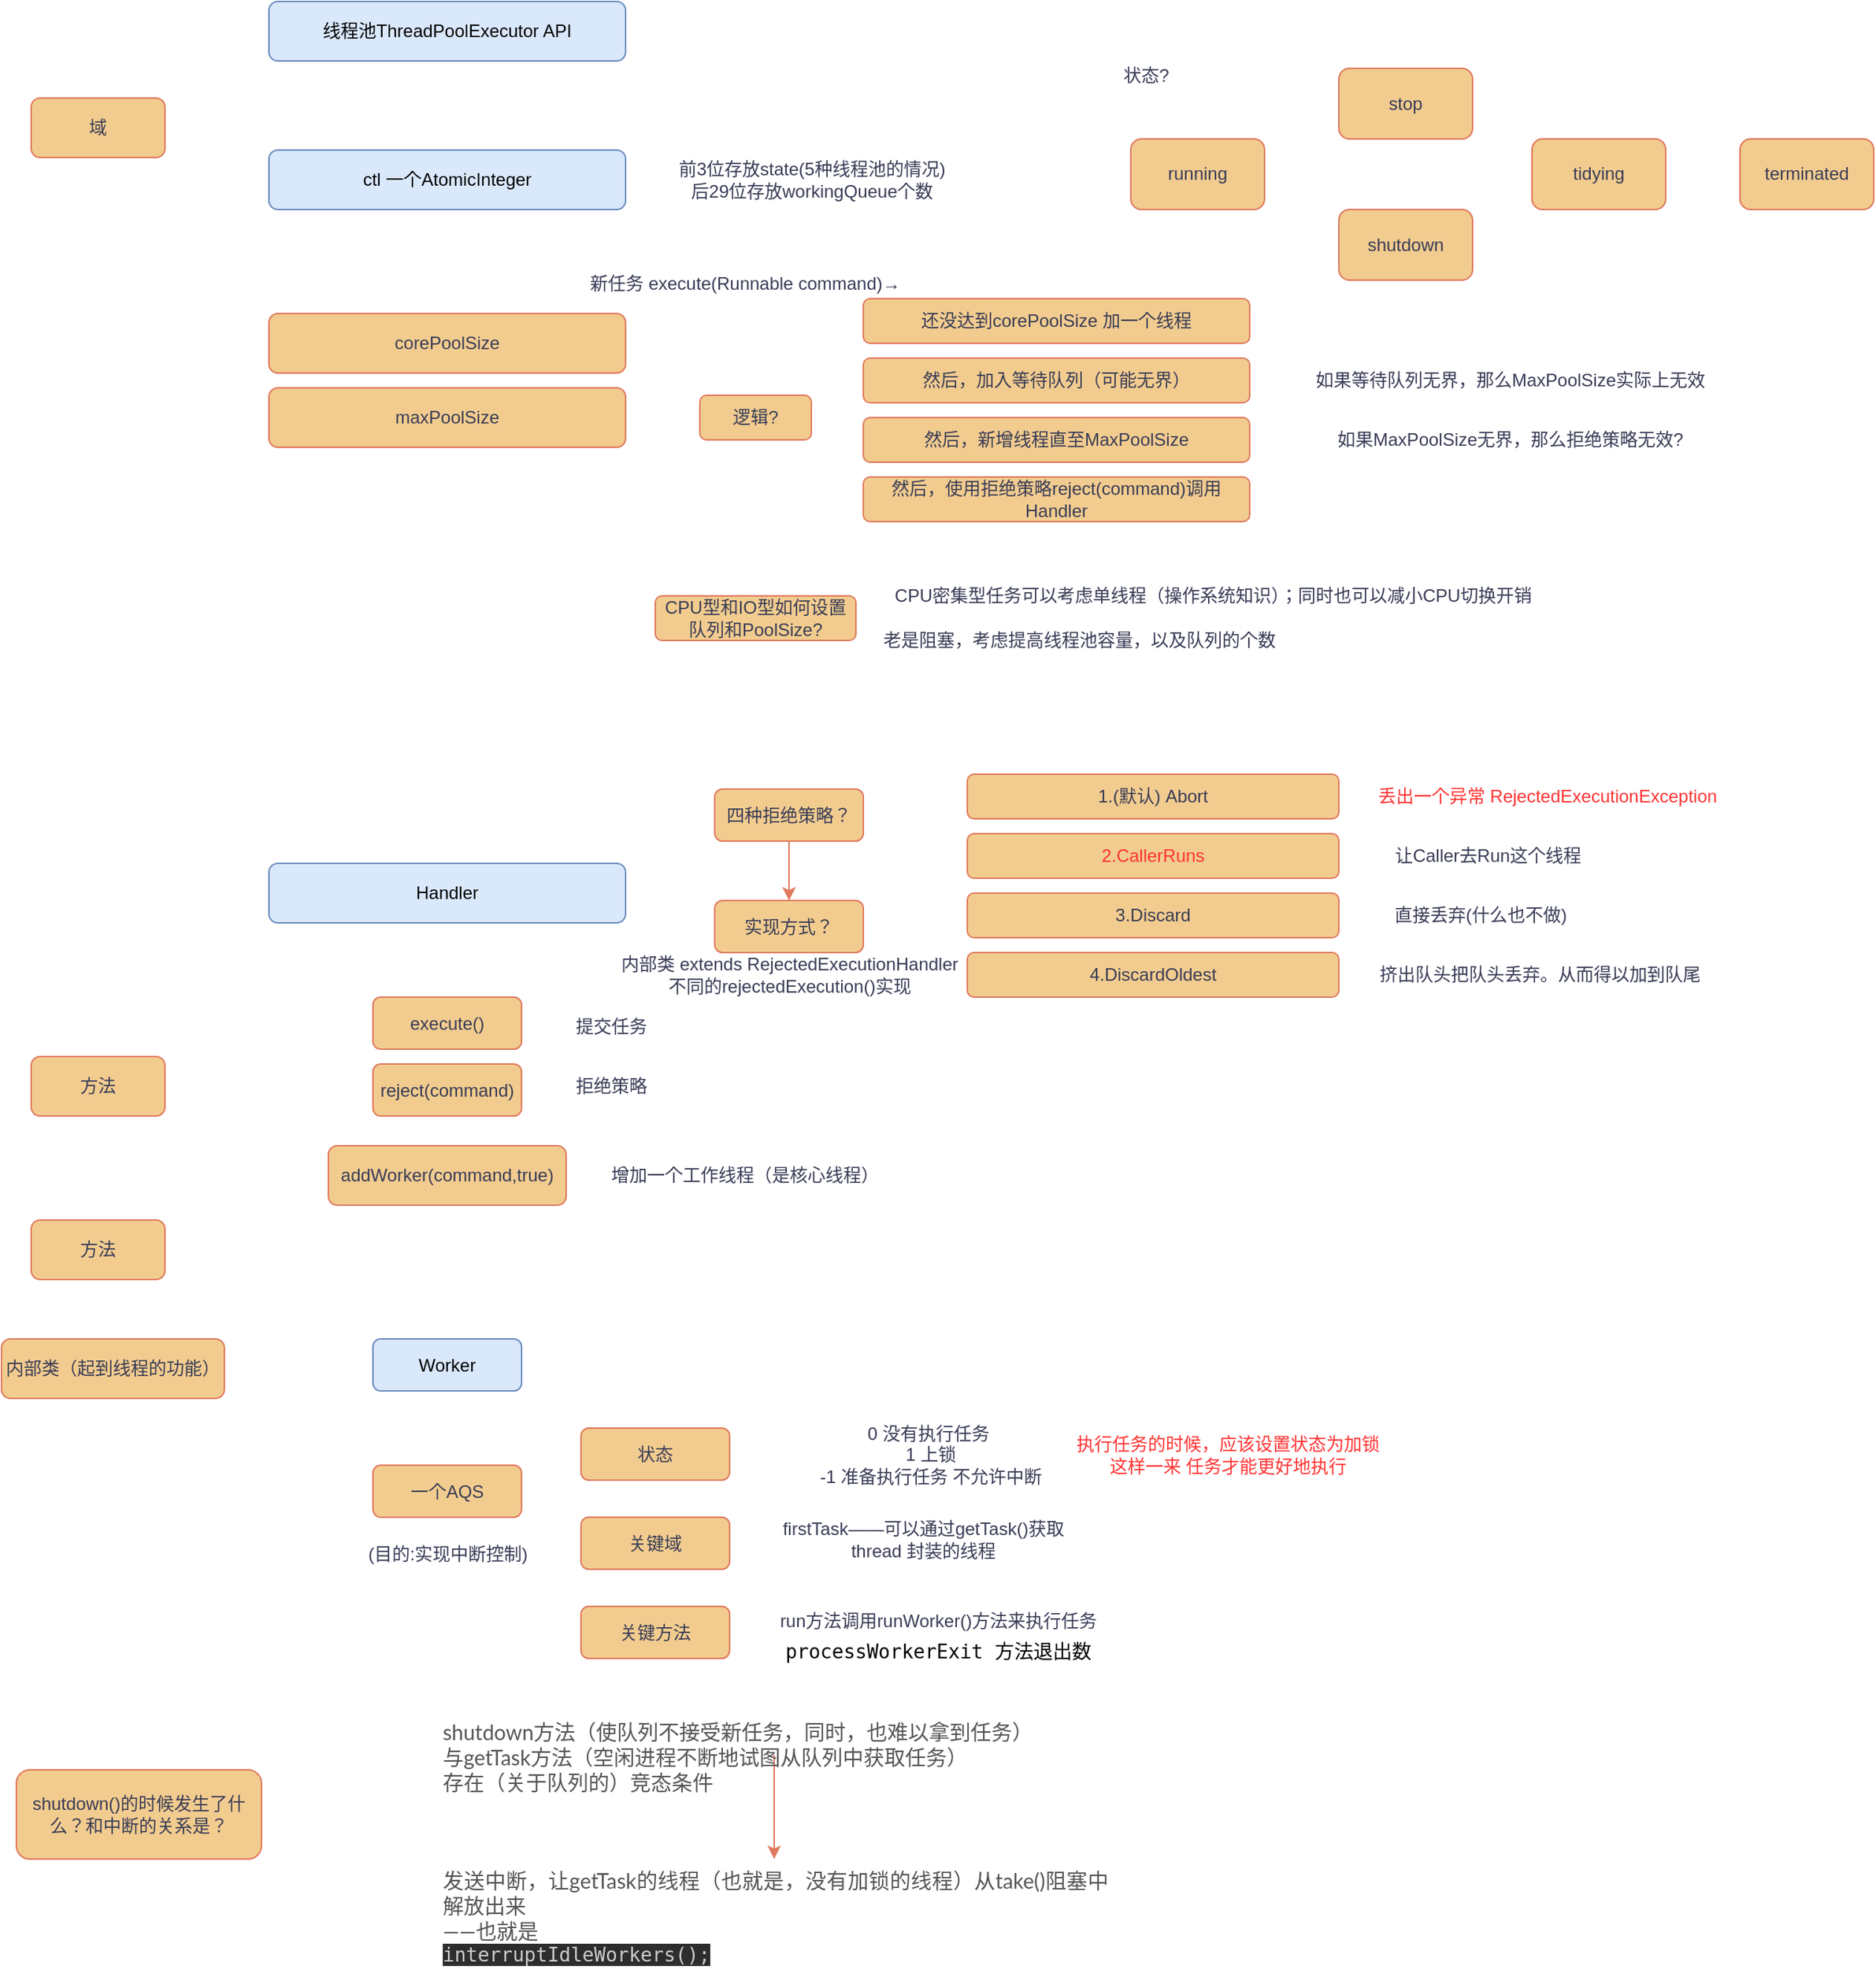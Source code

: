 <mxfile version="13.7.9" type="device"><diagram id="q56FMzyUGoRf5qmeeL5z" name="第 1 页"><mxGraphModel dx="813" dy="470" grid="1" gridSize="10" guides="1" tooltips="1" connect="1" arrows="1" fold="1" page="1" pageScale="1" pageWidth="3300" pageHeight="4681" background="#ffffff" math="0" shadow="0"><root><mxCell id="0"/><mxCell id="1" parent="0"/><mxCell id="JcNRVGDhFBZTR1po5ZH2-1" value="线程池ThreadPoolExecutor API" style="whiteSpace=wrap;html=1;sketch=0;strokeColor=#6c8ebf;fillColor=#dae8fc;rounded=1;" parent="1" vertex="1"><mxGeometry x="300" y="210" width="240" height="40" as="geometry"/></mxCell><mxCell id="JcNRVGDhFBZTR1po5ZH2-2" value="ctl 一个AtomicInteger" style="whiteSpace=wrap;html=1;sketch=0;strokeColor=#6c8ebf;fillColor=#dae8fc;rounded=1;" parent="1" vertex="1"><mxGeometry x="300" y="310" width="240" height="40" as="geometry"/></mxCell><mxCell id="JcNRVGDhFBZTR1po5ZH2-3" value="前3位存放state(5种线程池的情况)&lt;br&gt;后29位存放workingQueue个数" style="text;html=1;align=center;verticalAlign=middle;resizable=0;points=[];autosize=1;fontColor=#393C56;rounded=1;" parent="1" vertex="1"><mxGeometry x="570" y="315" width="190" height="30" as="geometry"/></mxCell><mxCell id="JcNRVGDhFBZTR1po5ZH2-5" value="域" style="whiteSpace=wrap;html=1;sketch=0;strokeColor=#E07A5F;fillColor=#F2CC8F;fontColor=#393C56;rounded=1;" parent="1" vertex="1"><mxGeometry x="140" y="275" width="90" height="40" as="geometry"/></mxCell><mxCell id="JcNRVGDhFBZTR1po5ZH2-6" value="running" style="whiteSpace=wrap;html=1;sketch=0;strokeColor=#E07A5F;fillColor=#F2CC8F;fontColor=#393C56;rounded=1;" parent="1" vertex="1"><mxGeometry x="880" y="302.5" width="90" height="47.5" as="geometry"/></mxCell><mxCell id="JcNRVGDhFBZTR1po5ZH2-7" value="&lt;span&gt;状态?&lt;/span&gt;" style="text;html=1;align=center;verticalAlign=middle;resizable=0;points=[];autosize=1;fontColor=#393C56;" parent="1" vertex="1"><mxGeometry x="865" y="250" width="50" height="20" as="geometry"/></mxCell><mxCell id="JcNRVGDhFBZTR1po5ZH2-8" value="shutdown" style="whiteSpace=wrap;html=1;sketch=0;strokeColor=#E07A5F;fillColor=#F2CC8F;fontColor=#393C56;rounded=1;" parent="1" vertex="1"><mxGeometry x="1020" y="350" width="90" height="47.5" as="geometry"/></mxCell><mxCell id="JcNRVGDhFBZTR1po5ZH2-9" value="stop" style="whiteSpace=wrap;html=1;sketch=0;strokeColor=#E07A5F;fillColor=#F2CC8F;fontColor=#393C56;rounded=1;" parent="1" vertex="1"><mxGeometry x="1020" y="255" width="90" height="47.5" as="geometry"/></mxCell><mxCell id="JcNRVGDhFBZTR1po5ZH2-10" value="tidying" style="whiteSpace=wrap;html=1;sketch=0;strokeColor=#E07A5F;fillColor=#F2CC8F;fontColor=#393C56;rounded=1;" parent="1" vertex="1"><mxGeometry x="1150" y="302.5" width="90" height="47.5" as="geometry"/></mxCell><mxCell id="JcNRVGDhFBZTR1po5ZH2-11" value="terminated" style="whiteSpace=wrap;html=1;sketch=0;strokeColor=#E07A5F;fillColor=#F2CC8F;fontColor=#393C56;rounded=1;" parent="1" vertex="1"><mxGeometry x="1290" y="302.5" width="90" height="47.5" as="geometry"/></mxCell><mxCell id="JcNRVGDhFBZTR1po5ZH2-12" value="逻辑?" style="whiteSpace=wrap;html=1;sketch=0;strokeColor=#E07A5F;fillColor=#F2CC8F;fontColor=#393C56;rounded=1;" parent="1" vertex="1"><mxGeometry x="590" y="475" width="75" height="30" as="geometry"/></mxCell><mxCell id="JcNRVGDhFBZTR1po5ZH2-13" value="corePoolSize" style="whiteSpace=wrap;html=1;sketch=0;strokeColor=#E07A5F;fillColor=#F2CC8F;fontColor=#393C56;rounded=1;" parent="1" vertex="1"><mxGeometry x="300" y="420" width="240" height="40" as="geometry"/></mxCell><mxCell id="JcNRVGDhFBZTR1po5ZH2-14" value="maxPoolSize" style="whiteSpace=wrap;html=1;sketch=0;strokeColor=#E07A5F;fillColor=#F2CC8F;fontColor=#393C56;rounded=1;" parent="1" vertex="1"><mxGeometry x="300" y="470" width="240" height="40" as="geometry"/></mxCell><mxCell id="JcNRVGDhFBZTR1po5ZH2-15" value="还没达到corePoolSize 加一个线程" style="whiteSpace=wrap;html=1;sketch=0;strokeColor=#E07A5F;fillColor=#F2CC8F;fontColor=#393C56;rounded=1;" parent="1" vertex="1"><mxGeometry x="700" y="410" width="260" height="30" as="geometry"/></mxCell><mxCell id="JcNRVGDhFBZTR1po5ZH2-16" value="然后，加入等待队列（可能无界）" style="whiteSpace=wrap;html=1;sketch=0;strokeColor=#E07A5F;fillColor=#F2CC8F;fontColor=#393C56;rounded=1;" parent="1" vertex="1"><mxGeometry x="700" y="450" width="260" height="30" as="geometry"/></mxCell><mxCell id="JcNRVGDhFBZTR1po5ZH2-17" value="然后，新增线程直至MaxPoolSize" style="whiteSpace=wrap;html=1;sketch=0;strokeColor=#E07A5F;fillColor=#F2CC8F;fontColor=#393C56;rounded=1;" parent="1" vertex="1"><mxGeometry x="700" y="490" width="260" height="30" as="geometry"/></mxCell><mxCell id="JcNRVGDhFBZTR1po5ZH2-19" value="然后，使用拒绝策略reject(command)调用Handler" style="whiteSpace=wrap;html=1;sketch=0;strokeColor=#E07A5F;fillColor=#F2CC8F;fontColor=#393C56;rounded=1;" parent="1" vertex="1"><mxGeometry x="700" y="530" width="260" height="30" as="geometry"/></mxCell><mxCell id="JcNRVGDhFBZTR1po5ZH2-21" value="新任务 execute(Runnable command)→" style="text;html=1;align=center;verticalAlign=middle;resizable=0;points=[];autosize=1;fontColor=#393C56;" parent="1" vertex="1"><mxGeometry x="510" y="390" width="220" height="20" as="geometry"/></mxCell><mxCell id="JcNRVGDhFBZTR1po5ZH2-22" value="如果等待队列无界，那么MaxPoolSize实际上无效" style="text;html=1;align=center;verticalAlign=middle;resizable=0;points=[];autosize=1;fontColor=#393C56;" parent="1" vertex="1"><mxGeometry x="995" y="455" width="280" height="20" as="geometry"/></mxCell><mxCell id="JcNRVGDhFBZTR1po5ZH2-23" value="如果MaxPoolSize无界，那么拒绝策略无效?" style="text;html=1;align=center;verticalAlign=middle;resizable=0;points=[];autosize=1;fontColor=#393C56;" parent="1" vertex="1"><mxGeometry x="1010" y="495" width="250" height="20" as="geometry"/></mxCell><mxCell id="JcNRVGDhFBZTR1po5ZH2-24" value="CPU型和IO型如何设置队列和PoolSize?" style="whiteSpace=wrap;html=1;sketch=0;strokeColor=#E07A5F;fillColor=#F2CC8F;fontColor=#393C56;rounded=1;" parent="1" vertex="1"><mxGeometry x="560" y="610" width="135" height="30" as="geometry"/></mxCell><mxCell id="JcNRVGDhFBZTR1po5ZH2-25" value="CPU密集型任务可以考虑单线程（操作系统知识）；同时也可以减小CPU切换开销" style="text;html=1;align=center;verticalAlign=middle;resizable=0;points=[];autosize=1;fontColor=#393C56;" parent="1" vertex="1"><mxGeometry x="710" y="600" width="450" height="20" as="geometry"/></mxCell><mxCell id="JcNRVGDhFBZTR1po5ZH2-26" value="老是阻塞，考虑提高线程池容量，以及队列的个数" style="text;html=1;align=center;verticalAlign=middle;resizable=0;points=[];autosize=1;fontColor=#393C56;" parent="1" vertex="1"><mxGeometry x="705" y="630" width="280" height="20" as="geometry"/></mxCell><mxCell id="JcNRVGDhFBZTR1po5ZH2-27" value="Handler" style="whiteSpace=wrap;html=1;sketch=0;strokeColor=#6c8ebf;fillColor=#dae8fc;rounded=1;" parent="1" vertex="1"><mxGeometry x="300" y="790" width="240" height="40" as="geometry"/></mxCell><mxCell id="JcNRVGDhFBZTR1po5ZH2-57" value="" style="edgeStyle=orthogonalEdgeStyle;curved=1;rounded=1;sketch=0;orthogonalLoop=1;jettySize=auto;html=1;strokeColor=#E07A5F;fillColor=#F2CC8F;fontColor=#393C56;" parent="1" source="JcNRVGDhFBZTR1po5ZH2-28" target="JcNRVGDhFBZTR1po5ZH2-56" edge="1"><mxGeometry relative="1" as="geometry"/></mxCell><mxCell id="JcNRVGDhFBZTR1po5ZH2-28" value="四种拒绝策略？" style="whiteSpace=wrap;html=1;sketch=0;strokeColor=#E07A5F;fillColor=#F2CC8F;fontColor=#393C56;rounded=1;" parent="1" vertex="1"><mxGeometry x="600" y="740" width="100" height="35" as="geometry"/></mxCell><mxCell id="JcNRVGDhFBZTR1po5ZH2-29" value="方法" style="whiteSpace=wrap;html=1;sketch=0;strokeColor=#E07A5F;fillColor=#F2CC8F;fontColor=#393C56;rounded=1;" parent="1" vertex="1"><mxGeometry x="140" y="920" width="90" height="40" as="geometry"/></mxCell><mxCell id="JcNRVGDhFBZTR1po5ZH2-31" value="reject(command)" style="whiteSpace=wrap;html=1;sketch=0;strokeColor=#E07A5F;fillColor=#F2CC8F;fontColor=#393C56;rounded=1;" parent="1" vertex="1"><mxGeometry x="370" y="925" width="100" height="35" as="geometry"/></mxCell><mxCell id="JcNRVGDhFBZTR1po5ZH2-32" value="拒绝策略" style="text;html=1;align=center;verticalAlign=middle;resizable=0;points=[];autosize=1;fontColor=#393C56;" parent="1" vertex="1"><mxGeometry x="500" y="930" width="60" height="20" as="geometry"/></mxCell><mxCell id="JcNRVGDhFBZTR1po5ZH2-33" value="addWorker(command,true)" style="whiteSpace=wrap;html=1;sketch=0;strokeColor=#E07A5F;fillColor=#F2CC8F;fontColor=#393C56;rounded=1;" parent="1" vertex="1"><mxGeometry x="340" y="980" width="160" height="40" as="geometry"/></mxCell><mxCell id="JcNRVGDhFBZTR1po5ZH2-34" value="增加一个工作线程（是核心线程）" style="text;html=1;align=center;verticalAlign=middle;resizable=0;points=[];autosize=1;fontColor=#393C56;" parent="1" vertex="1"><mxGeometry x="520" y="990" width="200" height="20" as="geometry"/></mxCell><mxCell id="JcNRVGDhFBZTR1po5ZH2-36" value="execute()" style="whiteSpace=wrap;html=1;sketch=0;strokeColor=#E07A5F;fillColor=#F2CC8F;fontColor=#393C56;rounded=1;" parent="1" vertex="1"><mxGeometry x="370" y="880" width="100" height="35" as="geometry"/></mxCell><mxCell id="JcNRVGDhFBZTR1po5ZH2-37" value="提交任务" style="text;html=1;align=center;verticalAlign=middle;resizable=0;points=[];autosize=1;fontColor=#393C56;" parent="1" vertex="1"><mxGeometry x="500" y="890" width="60" height="20" as="geometry"/></mxCell><mxCell id="JcNRVGDhFBZTR1po5ZH2-38" value="内部类（起到线程的功能）" style="whiteSpace=wrap;html=1;sketch=0;strokeColor=#E07A5F;fillColor=#F2CC8F;fontColor=#393C56;rounded=1;" parent="1" vertex="1"><mxGeometry x="120" y="1110" width="150" height="40" as="geometry"/></mxCell><mxCell id="JcNRVGDhFBZTR1po5ZH2-39" value="Worker" style="whiteSpace=wrap;html=1;sketch=0;strokeColor=#6c8ebf;fillColor=#dae8fc;rounded=1;" parent="1" vertex="1"><mxGeometry x="370" y="1110" width="100" height="35" as="geometry"/></mxCell><mxCell id="JcNRVGDhFBZTR1po5ZH2-41" value="一个AQS" style="whiteSpace=wrap;html=1;sketch=0;strokeColor=#E07A5F;fillColor=#F2CC8F;fontColor=#393C56;rounded=1;" parent="1" vertex="1"><mxGeometry x="370" y="1195" width="100" height="35" as="geometry"/></mxCell><mxCell id="JcNRVGDhFBZTR1po5ZH2-42" value="状态" style="whiteSpace=wrap;html=1;sketch=0;strokeColor=#E07A5F;fillColor=#F2CC8F;fontColor=#393C56;rounded=1;" parent="1" vertex="1"><mxGeometry x="510" y="1170" width="100" height="35" as="geometry"/></mxCell><mxCell id="JcNRVGDhFBZTR1po5ZH2-43" value="关键域" style="whiteSpace=wrap;html=1;sketch=0;strokeColor=#E07A5F;fillColor=#F2CC8F;fontColor=#393C56;rounded=1;" parent="1" vertex="1"><mxGeometry x="510" y="1230" width="100" height="35" as="geometry"/></mxCell><mxCell id="JcNRVGDhFBZTR1po5ZH2-44" value="firstTask——可以通过getTask()获取&lt;br&gt;thread 封装的线程" style="text;html=1;align=center;verticalAlign=middle;resizable=0;points=[];autosize=1;fontColor=#393C56;" parent="1" vertex="1"><mxGeometry x="640" y="1230" width="200" height="30" as="geometry"/></mxCell><mxCell id="JcNRVGDhFBZTR1po5ZH2-45" value="0 没有执行任务&amp;nbsp;&lt;br&gt;1 上锁&lt;br&gt;-1 准备执行任务 不允许中断" style="text;html=1;align=center;verticalAlign=middle;resizable=0;points=[];autosize=1;fontColor=#393C56;" parent="1" vertex="1"><mxGeometry x="665" y="1162.5" width="160" height="50" as="geometry"/></mxCell><mxCell id="JcNRVGDhFBZTR1po5ZH2-46" value="关键方法" style="whiteSpace=wrap;html=1;sketch=0;strokeColor=#E07A5F;fillColor=#F2CC8F;fontColor=#393C56;rounded=1;" parent="1" vertex="1"><mxGeometry x="510" y="1290" width="100" height="35" as="geometry"/></mxCell><mxCell id="JcNRVGDhFBZTR1po5ZH2-47" value="run方法调用runWorker()方法来执行任务" style="text;html=1;align=center;verticalAlign=middle;resizable=0;points=[];autosize=1;fontColor=#393C56;" parent="1" vertex="1"><mxGeometry x="635" y="1290" width="230" height="20" as="geometry"/></mxCell><mxCell id="JcNRVGDhFBZTR1po5ZH2-48" value="(目的:实现中断控制)" style="text;html=1;align=center;verticalAlign=middle;resizable=0;points=[];autosize=1;fontColor=#393C56;" parent="1" vertex="1"><mxGeometry x="360" y="1245" width="120" height="20" as="geometry"/></mxCell><mxCell id="JcNRVGDhFBZTR1po5ZH2-49" value="1.(默认) Abort" style="whiteSpace=wrap;html=1;sketch=0;strokeColor=#E07A5F;fillColor=#F2CC8F;fontColor=#393C56;rounded=1;" parent="1" vertex="1"><mxGeometry x="770" y="730" width="250" height="30" as="geometry"/></mxCell><mxCell id="JcNRVGDhFBZTR1po5ZH2-50" value="让Caller去Run这个线程" style="text;html=1;align=center;verticalAlign=middle;resizable=0;points=[];autosize=1;fontColor=#393C56;" parent="1" vertex="1"><mxGeometry x="1050" y="775" width="140" height="20" as="geometry"/></mxCell><mxCell id="JcNRVGDhFBZTR1po5ZH2-51" value="&lt;font color=&quot;#ff3333&quot;&gt;2.CallerRuns&lt;/font&gt;" style="whiteSpace=wrap;html=1;sketch=0;strokeColor=#E07A5F;fillColor=#F2CC8F;fontColor=#393C56;rounded=1;" parent="1" vertex="1"><mxGeometry x="770" y="770" width="250" height="30" as="geometry"/></mxCell><mxCell id="JcNRVGDhFBZTR1po5ZH2-52" value="3.Discard" style="whiteSpace=wrap;html=1;sketch=0;strokeColor=#E07A5F;fillColor=#F2CC8F;fontColor=#393C56;rounded=1;" parent="1" vertex="1"><mxGeometry x="770" y="810" width="250" height="30" as="geometry"/></mxCell><mxCell id="JcNRVGDhFBZTR1po5ZH2-53" value="4.DiscardOldest" style="whiteSpace=wrap;html=1;sketch=0;strokeColor=#E07A5F;fillColor=#F2CC8F;fontColor=#393C56;rounded=1;" parent="1" vertex="1"><mxGeometry x="770" y="850" width="250" height="30" as="geometry"/></mxCell><mxCell id="JcNRVGDhFBZTR1po5ZH2-54" value="&lt;font color=&quot;#ff3333&quot;&gt;丢出一个异常 RejectedExecutionException&lt;/font&gt;" style="text;html=1;align=center;verticalAlign=middle;resizable=0;points=[];autosize=1;fontColor=#393C56;" parent="1" vertex="1"><mxGeometry x="1040" y="735" width="240" height="20" as="geometry"/></mxCell><mxCell id="JcNRVGDhFBZTR1po5ZH2-55" value="直接丢弃(什么也不做)" style="text;html=1;align=center;verticalAlign=middle;resizable=0;points=[];autosize=1;fontColor=#393C56;" parent="1" vertex="1"><mxGeometry x="1050" y="815" width="130" height="20" as="geometry"/></mxCell><mxCell id="JcNRVGDhFBZTR1po5ZH2-56" value="实现方式？" style="whiteSpace=wrap;html=1;sketch=0;strokeColor=#E07A5F;fillColor=#F2CC8F;fontColor=#393C56;rounded=1;" parent="1" vertex="1"><mxGeometry x="600" y="815" width="100" height="35" as="geometry"/></mxCell><mxCell id="JcNRVGDhFBZTR1po5ZH2-58" value="内部类 extends RejectedExecutionHandler&lt;br&gt;不同的rejectedExecution()实现" style="text;html=1;align=center;verticalAlign=middle;resizable=0;points=[];autosize=1;fontColor=#393C56;" parent="1" vertex="1"><mxGeometry x="530" y="850" width="240" height="30" as="geometry"/></mxCell><mxCell id="JcNRVGDhFBZTR1po5ZH2-59" value="挤出队头把队头丢弃。从而得以加到队尾" style="text;html=1;align=center;verticalAlign=middle;resizable=0;points=[];autosize=1;fontColor=#393C56;" parent="1" vertex="1"><mxGeometry x="1040" y="855" width="230" height="20" as="geometry"/></mxCell><mxCell id="JcNRVGDhFBZTR1po5ZH2-60" value="&lt;span style=&quot;font-family: &amp;#34;consolas&amp;#34; , &amp;#34;menlo&amp;#34; , &amp;#34;pingfang sc&amp;#34; , &amp;#34;microsoft yahei&amp;#34; , monospace ; font-size: 13px ; text-align: left&quot;&gt;&lt;font color=&quot;#000000&quot;&gt;processWorkerExit 方法退出数&lt;/font&gt;&lt;/span&gt;" style="text;html=1;align=center;verticalAlign=middle;resizable=0;points=[];autosize=1;fontColor=#393C56;" parent="1" vertex="1"><mxGeometry x="645" y="1310" width="210" height="20" as="geometry"/></mxCell><mxCell id="JcNRVGDhFBZTR1po5ZH2-61" value="方法" style="whiteSpace=wrap;html=1;sketch=0;strokeColor=#E07A5F;fillColor=#F2CC8F;fontColor=#393C56;rounded=1;" parent="1" vertex="1"><mxGeometry x="140" y="1030" width="90" height="40" as="geometry"/></mxCell><mxCell id="JcNRVGDhFBZTR1po5ZH2-62" value="&lt;font color=&quot;#ff3333&quot;&gt;执行任务的时候，应该设置状态为加锁&lt;br&gt;这样一来 任务才能更好地执行&lt;br&gt;&lt;/font&gt;" style="text;html=1;align=center;verticalAlign=middle;resizable=0;points=[];autosize=1;fontColor=#393C56;" parent="1" vertex="1"><mxGeometry x="835" y="1172.5" width="220" height="30" as="geometry"/></mxCell><mxCell id="JcNRVGDhFBZTR1po5ZH2-65" value="" style="edgeStyle=orthogonalEdgeStyle;curved=1;rounded=1;sketch=0;orthogonalLoop=1;jettySize=auto;html=1;strokeColor=#E07A5F;fillColor=#F2CC8F;fontColor=#393C56;" parent="1" source="JcNRVGDhFBZTR1po5ZH2-63" target="JcNRVGDhFBZTR1po5ZH2-64" edge="1"><mxGeometry relative="1" as="geometry"/></mxCell><mxCell id="JcNRVGDhFBZTR1po5ZH2-63" value="&lt;span style=&quot;color: rgb(85 , 85 , 85) ; font-family: &amp;#34;lato&amp;#34; , &amp;#34;pingfang sc&amp;#34; , &amp;#34;microsoft yahei&amp;#34; , sans-serif ; font-size: 14px ; font-style: normal ; font-weight: 400 ; letter-spacing: normal ; text-align: justify ; text-indent: 0px ; text-transform: none ; word-spacing: 0px ; display: inline ; float: none&quot;&gt;shutdown方法（使队列不接受新任务，同时，也难以拿到任务）&lt;br&gt;与getTask方法（空闲进程不断地试图从队列中获取任务）&lt;br&gt;存在（关于队列的）竞态条件&lt;/span&gt;" style="text;whiteSpace=wrap;html=1;fontColor=#393C56;" parent="1" vertex="1"><mxGeometry x="415" y="1360" width="450" height="30" as="geometry"/></mxCell><mxCell id="JcNRVGDhFBZTR1po5ZH2-64" value="&lt;div style=&quot;text-align: justify&quot;&gt;&lt;span style=&quot;font-size: 14px&quot;&gt;&lt;font color=&quot;#555555&quot; face=&quot;lato, pingfang sc, microsoft yahei, sans-serif&quot;&gt;发送中断，让getTask的线程（也就是，没有加锁的线程）从take()阻塞中解放出来&lt;/font&gt;&lt;/span&gt;&lt;/div&gt;&lt;div style=&quot;text-align: justify&quot;&gt;&lt;span style=&quot;font-size: 14px&quot;&gt;&lt;font color=&quot;#555555&quot; face=&quot;lato, pingfang sc, microsoft yahei, sans-serif&quot;&gt;——也就是&lt;/font&gt;&lt;/span&gt;&lt;/div&gt;&lt;span style=&quot;color: rgb(204 , 204 , 204) ; font-family: &amp;#34;consolas&amp;#34; , &amp;#34;menlo&amp;#34; , &amp;#34;pingfang sc&amp;#34; , &amp;#34;microsoft yahei&amp;#34; , monospace ; font-size: 13px ; background-color: rgb(45 , 45 , 45)&quot;&gt; interruptIdleWorkers();&lt;/span&gt;" style="text;whiteSpace=wrap;html=1;fontColor=#393C56;" parent="1" vertex="1"><mxGeometry x="415" y="1460" width="450" height="30" as="geometry"/></mxCell><mxCell id="JcNRVGDhFBZTR1po5ZH2-66" value="shutdown()的时候发生了什么？和中断的关系是？" style="whiteSpace=wrap;html=1;sketch=0;strokeColor=#E07A5F;fillColor=#F2CC8F;fontColor=#393C56;rounded=1;" parent="1" vertex="1"><mxGeometry x="130" y="1400" width="165" height="60" as="geometry"/></mxCell></root></mxGraphModel></diagram></mxfile>